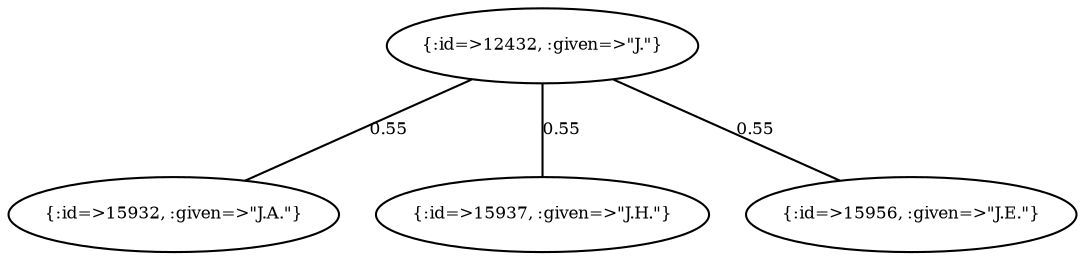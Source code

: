 graph Collector__WeightedGraph {
    "{:id=>12432, :given=>\"J.\"}" [
        fontsize = 8,
        label = "{:id=>12432, :given=>\"J.\"}"
    ]

    "{:id=>15932, :given=>\"J.A.\"}" [
        fontsize = 8,
        label = "{:id=>15932, :given=>\"J.A.\"}"
    ]

    "{:id=>15937, :given=>\"J.H.\"}" [
        fontsize = 8,
        label = "{:id=>15937, :given=>\"J.H.\"}"
    ]

    "{:id=>15956, :given=>\"J.E.\"}" [
        fontsize = 8,
        label = "{:id=>15956, :given=>\"J.E.\"}"
    ]

    "{:id=>12432, :given=>\"J.\"}" -- "{:id=>15932, :given=>\"J.A.\"}" [
        fontsize = 8,
        label = 0.55
    ]

    "{:id=>12432, :given=>\"J.\"}" -- "{:id=>15937, :given=>\"J.H.\"}" [
        fontsize = 8,
        label = 0.55
    ]

    "{:id=>12432, :given=>\"J.\"}" -- "{:id=>15956, :given=>\"J.E.\"}" [
        fontsize = 8,
        label = 0.55
    ]
}
